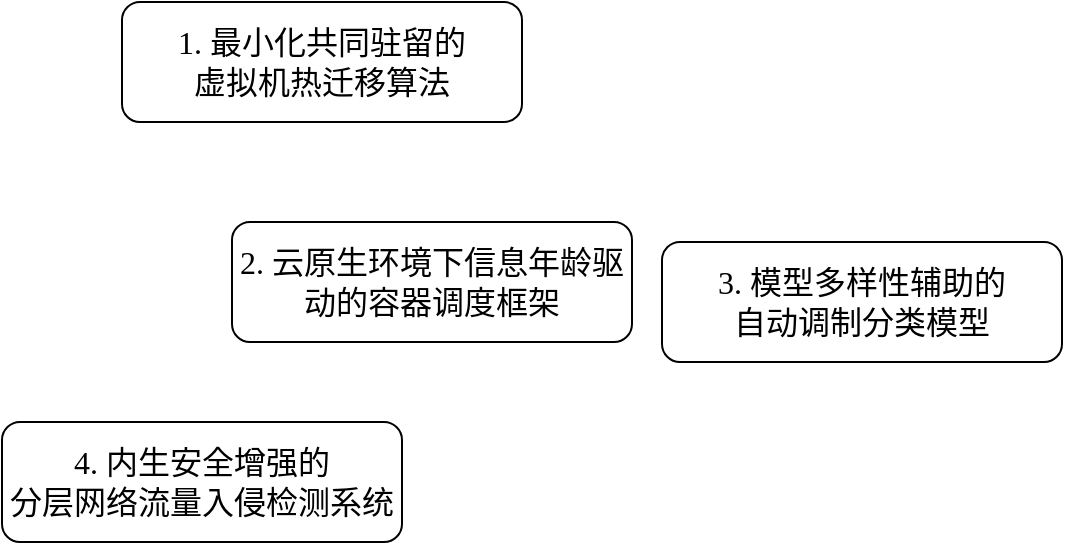 <mxfile version="22.1.3" type="github">
  <diagram name="第 1 页" id="TFkyCCmXIhcKNt-2Raay">
    <mxGraphModel dx="1026" dy="601" grid="1" gridSize="10" guides="1" tooltips="1" connect="1" arrows="1" fold="1" page="1" pageScale="1" pageWidth="1169" pageHeight="827" math="0" shadow="0">
      <root>
        <mxCell id="0" />
        <mxCell id="1" parent="0" />
        <mxCell id="gg39BBJmfK9Wzds0mS3H-1" value="3.&amp;nbsp;模型多样性辅助的&lt;br&gt;自动调制分类模型" style="rounded=1;whiteSpace=wrap;html=1;fontFamily=Times New Roman;fontSize=16;" vertex="1" parent="1">
          <mxGeometry x="680" y="260" width="200" height="60" as="geometry" />
        </mxCell>
        <mxCell id="gg39BBJmfK9Wzds0mS3H-2" value="2. 云原生环境下信息年龄驱动的容器调度框架" style="rounded=1;whiteSpace=wrap;html=1;fontFamily=Times New Roman;fontSize=16;" vertex="1" parent="1">
          <mxGeometry x="465" y="250" width="200" height="60" as="geometry" />
        </mxCell>
        <mxCell id="gg39BBJmfK9Wzds0mS3H-3" value="1. 最小化共同驻留的&lt;br&gt;虚拟机热迁移算法" style="rounded=1;whiteSpace=wrap;html=1;fontFamily=Times New Roman;fontSize=16;" vertex="1" parent="1">
          <mxGeometry x="410" y="140" width="200" height="60" as="geometry" />
        </mxCell>
        <mxCell id="gg39BBJmfK9Wzds0mS3H-4" value="4.&amp;nbsp;内生安全增强的&lt;br&gt;分层网络流量入侵检测系统" style="rounded=1;whiteSpace=wrap;html=1;fontFamily=Times New Roman;fontSize=16;" vertex="1" parent="1">
          <mxGeometry x="350" y="350" width="200" height="60" as="geometry" />
        </mxCell>
      </root>
    </mxGraphModel>
  </diagram>
</mxfile>
